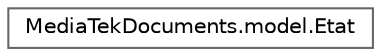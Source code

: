 digraph "Graphical Class Hierarchy"
{
 // LATEX_PDF_SIZE
  bgcolor="transparent";
  edge [fontname=Helvetica,fontsize=10,labelfontname=Helvetica,labelfontsize=10];
  node [fontname=Helvetica,fontsize=10,shape=box,height=0.2,width=0.4];
  rankdir="LR";
  Node0 [id="Node000000",label="MediaTekDocuments.model.Etat",height=0.2,width=0.4,color="grey40", fillcolor="white", style="filled",URL="$class_media_tek_documents_1_1model_1_1_etat.html",tooltip="Classe métier Etat (état d'usure d'un document)"];
}

